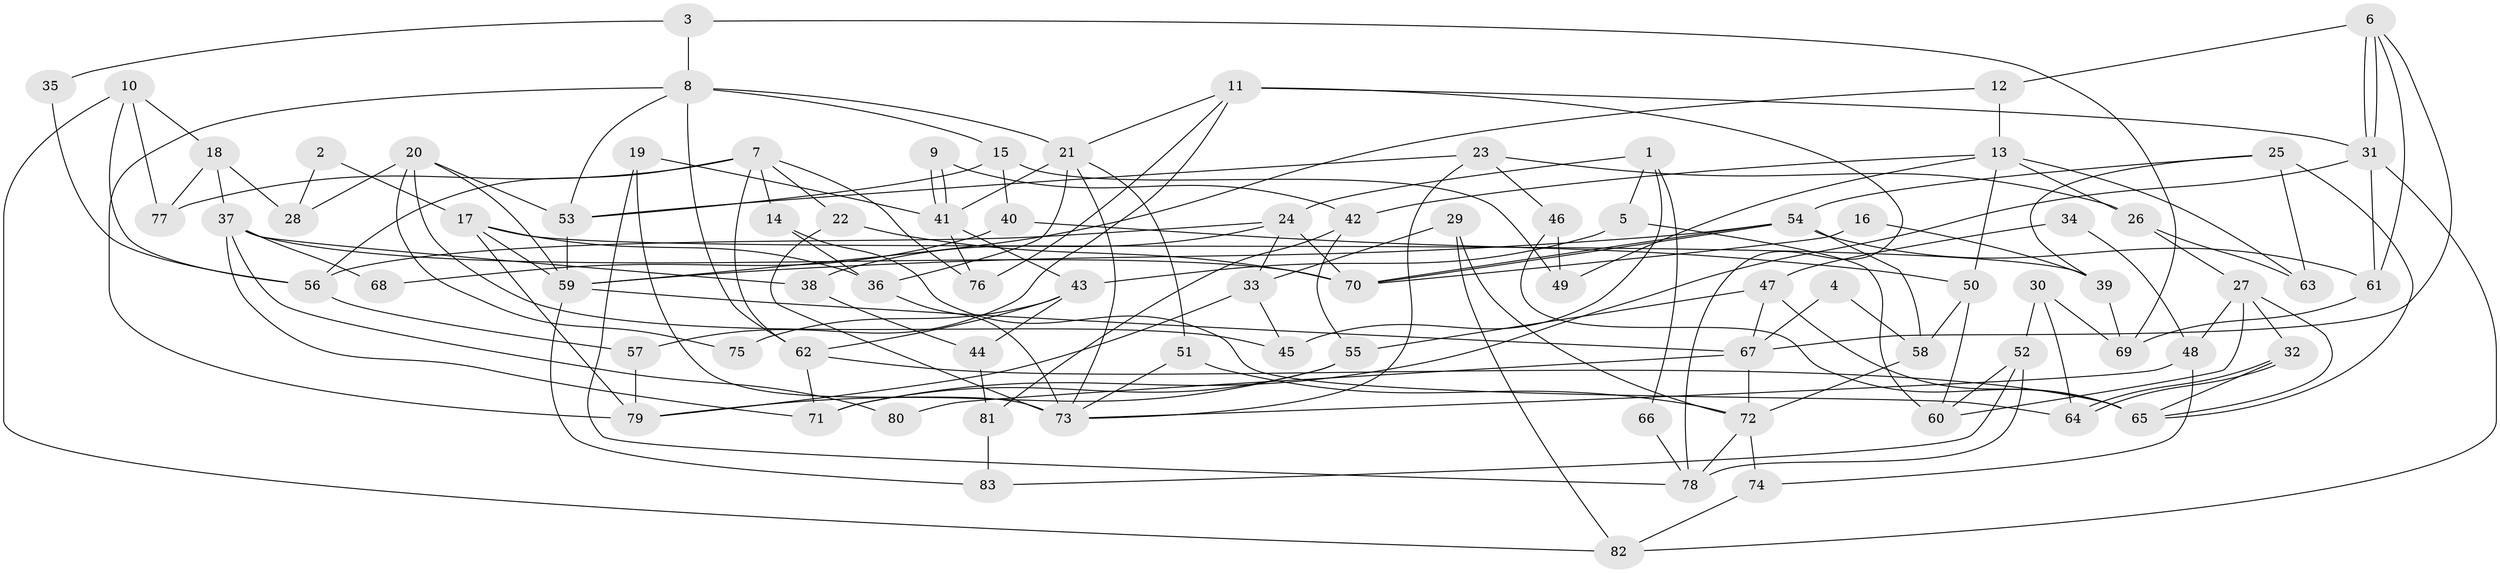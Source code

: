 // coarse degree distribution, {5: 0.11538461538461539, 2: 0.09615384615384616, 3: 0.23076923076923078, 6: 0.17307692307692307, 9: 0.038461538461538464, 7: 0.11538461538461539, 10: 0.019230769230769232, 8: 0.038461538461538464, 4: 0.17307692307692307}
// Generated by graph-tools (version 1.1) at 2025/52/02/27/25 19:52:02]
// undirected, 83 vertices, 166 edges
graph export_dot {
graph [start="1"]
  node [color=gray90,style=filled];
  1;
  2;
  3;
  4;
  5;
  6;
  7;
  8;
  9;
  10;
  11;
  12;
  13;
  14;
  15;
  16;
  17;
  18;
  19;
  20;
  21;
  22;
  23;
  24;
  25;
  26;
  27;
  28;
  29;
  30;
  31;
  32;
  33;
  34;
  35;
  36;
  37;
  38;
  39;
  40;
  41;
  42;
  43;
  44;
  45;
  46;
  47;
  48;
  49;
  50;
  51;
  52;
  53;
  54;
  55;
  56;
  57;
  58;
  59;
  60;
  61;
  62;
  63;
  64;
  65;
  66;
  67;
  68;
  69;
  70;
  71;
  72;
  73;
  74;
  75;
  76;
  77;
  78;
  79;
  80;
  81;
  82;
  83;
  1 -- 5;
  1 -- 24;
  1 -- 45;
  1 -- 66;
  2 -- 28;
  2 -- 17;
  3 -- 69;
  3 -- 8;
  3 -- 35;
  4 -- 67;
  4 -- 58;
  5 -- 60;
  5 -- 43;
  6 -- 31;
  6 -- 31;
  6 -- 67;
  6 -- 12;
  6 -- 61;
  7 -- 76;
  7 -- 56;
  7 -- 14;
  7 -- 22;
  7 -- 62;
  7 -- 77;
  8 -- 53;
  8 -- 21;
  8 -- 15;
  8 -- 62;
  8 -- 79;
  9 -- 41;
  9 -- 41;
  9 -- 42;
  10 -- 82;
  10 -- 18;
  10 -- 56;
  10 -- 77;
  11 -- 31;
  11 -- 21;
  11 -- 57;
  11 -- 76;
  11 -- 78;
  12 -- 59;
  12 -- 13;
  13 -- 63;
  13 -- 26;
  13 -- 42;
  13 -- 49;
  13 -- 50;
  14 -- 36;
  14 -- 64;
  15 -- 53;
  15 -- 40;
  15 -- 49;
  16 -- 39;
  16 -- 70;
  17 -- 59;
  17 -- 79;
  17 -- 36;
  17 -- 39;
  18 -- 77;
  18 -- 37;
  18 -- 28;
  19 -- 73;
  19 -- 78;
  19 -- 41;
  20 -- 59;
  20 -- 53;
  20 -- 28;
  20 -- 45;
  20 -- 75;
  21 -- 36;
  21 -- 41;
  21 -- 51;
  21 -- 73;
  22 -- 73;
  22 -- 70;
  23 -- 26;
  23 -- 73;
  23 -- 46;
  23 -- 53;
  24 -- 70;
  24 -- 56;
  24 -- 33;
  24 -- 38;
  25 -- 54;
  25 -- 65;
  25 -- 39;
  25 -- 63;
  26 -- 27;
  26 -- 63;
  27 -- 32;
  27 -- 65;
  27 -- 48;
  27 -- 60;
  29 -- 72;
  29 -- 33;
  29 -- 82;
  30 -- 69;
  30 -- 64;
  30 -- 52;
  31 -- 61;
  31 -- 71;
  31 -- 82;
  32 -- 64;
  32 -- 64;
  32 -- 65;
  33 -- 45;
  33 -- 79;
  34 -- 47;
  34 -- 48;
  35 -- 56;
  36 -- 73;
  37 -- 70;
  37 -- 71;
  37 -- 38;
  37 -- 68;
  37 -- 80;
  38 -- 44;
  39 -- 69;
  40 -- 50;
  40 -- 68;
  41 -- 43;
  41 -- 76;
  42 -- 55;
  42 -- 81;
  43 -- 62;
  43 -- 44;
  43 -- 75;
  44 -- 81;
  46 -- 49;
  46 -- 65;
  47 -- 65;
  47 -- 55;
  47 -- 67;
  48 -- 73;
  48 -- 74;
  50 -- 60;
  50 -- 58;
  51 -- 72;
  51 -- 73;
  52 -- 83;
  52 -- 60;
  52 -- 78;
  53 -- 59;
  54 -- 58;
  54 -- 70;
  54 -- 70;
  54 -- 59;
  54 -- 61;
  55 -- 79;
  55 -- 71;
  56 -- 57;
  57 -- 79;
  58 -- 72;
  59 -- 67;
  59 -- 83;
  61 -- 69;
  62 -- 65;
  62 -- 71;
  66 -- 78;
  67 -- 72;
  67 -- 80;
  72 -- 78;
  72 -- 74;
  74 -- 82;
  81 -- 83;
}
